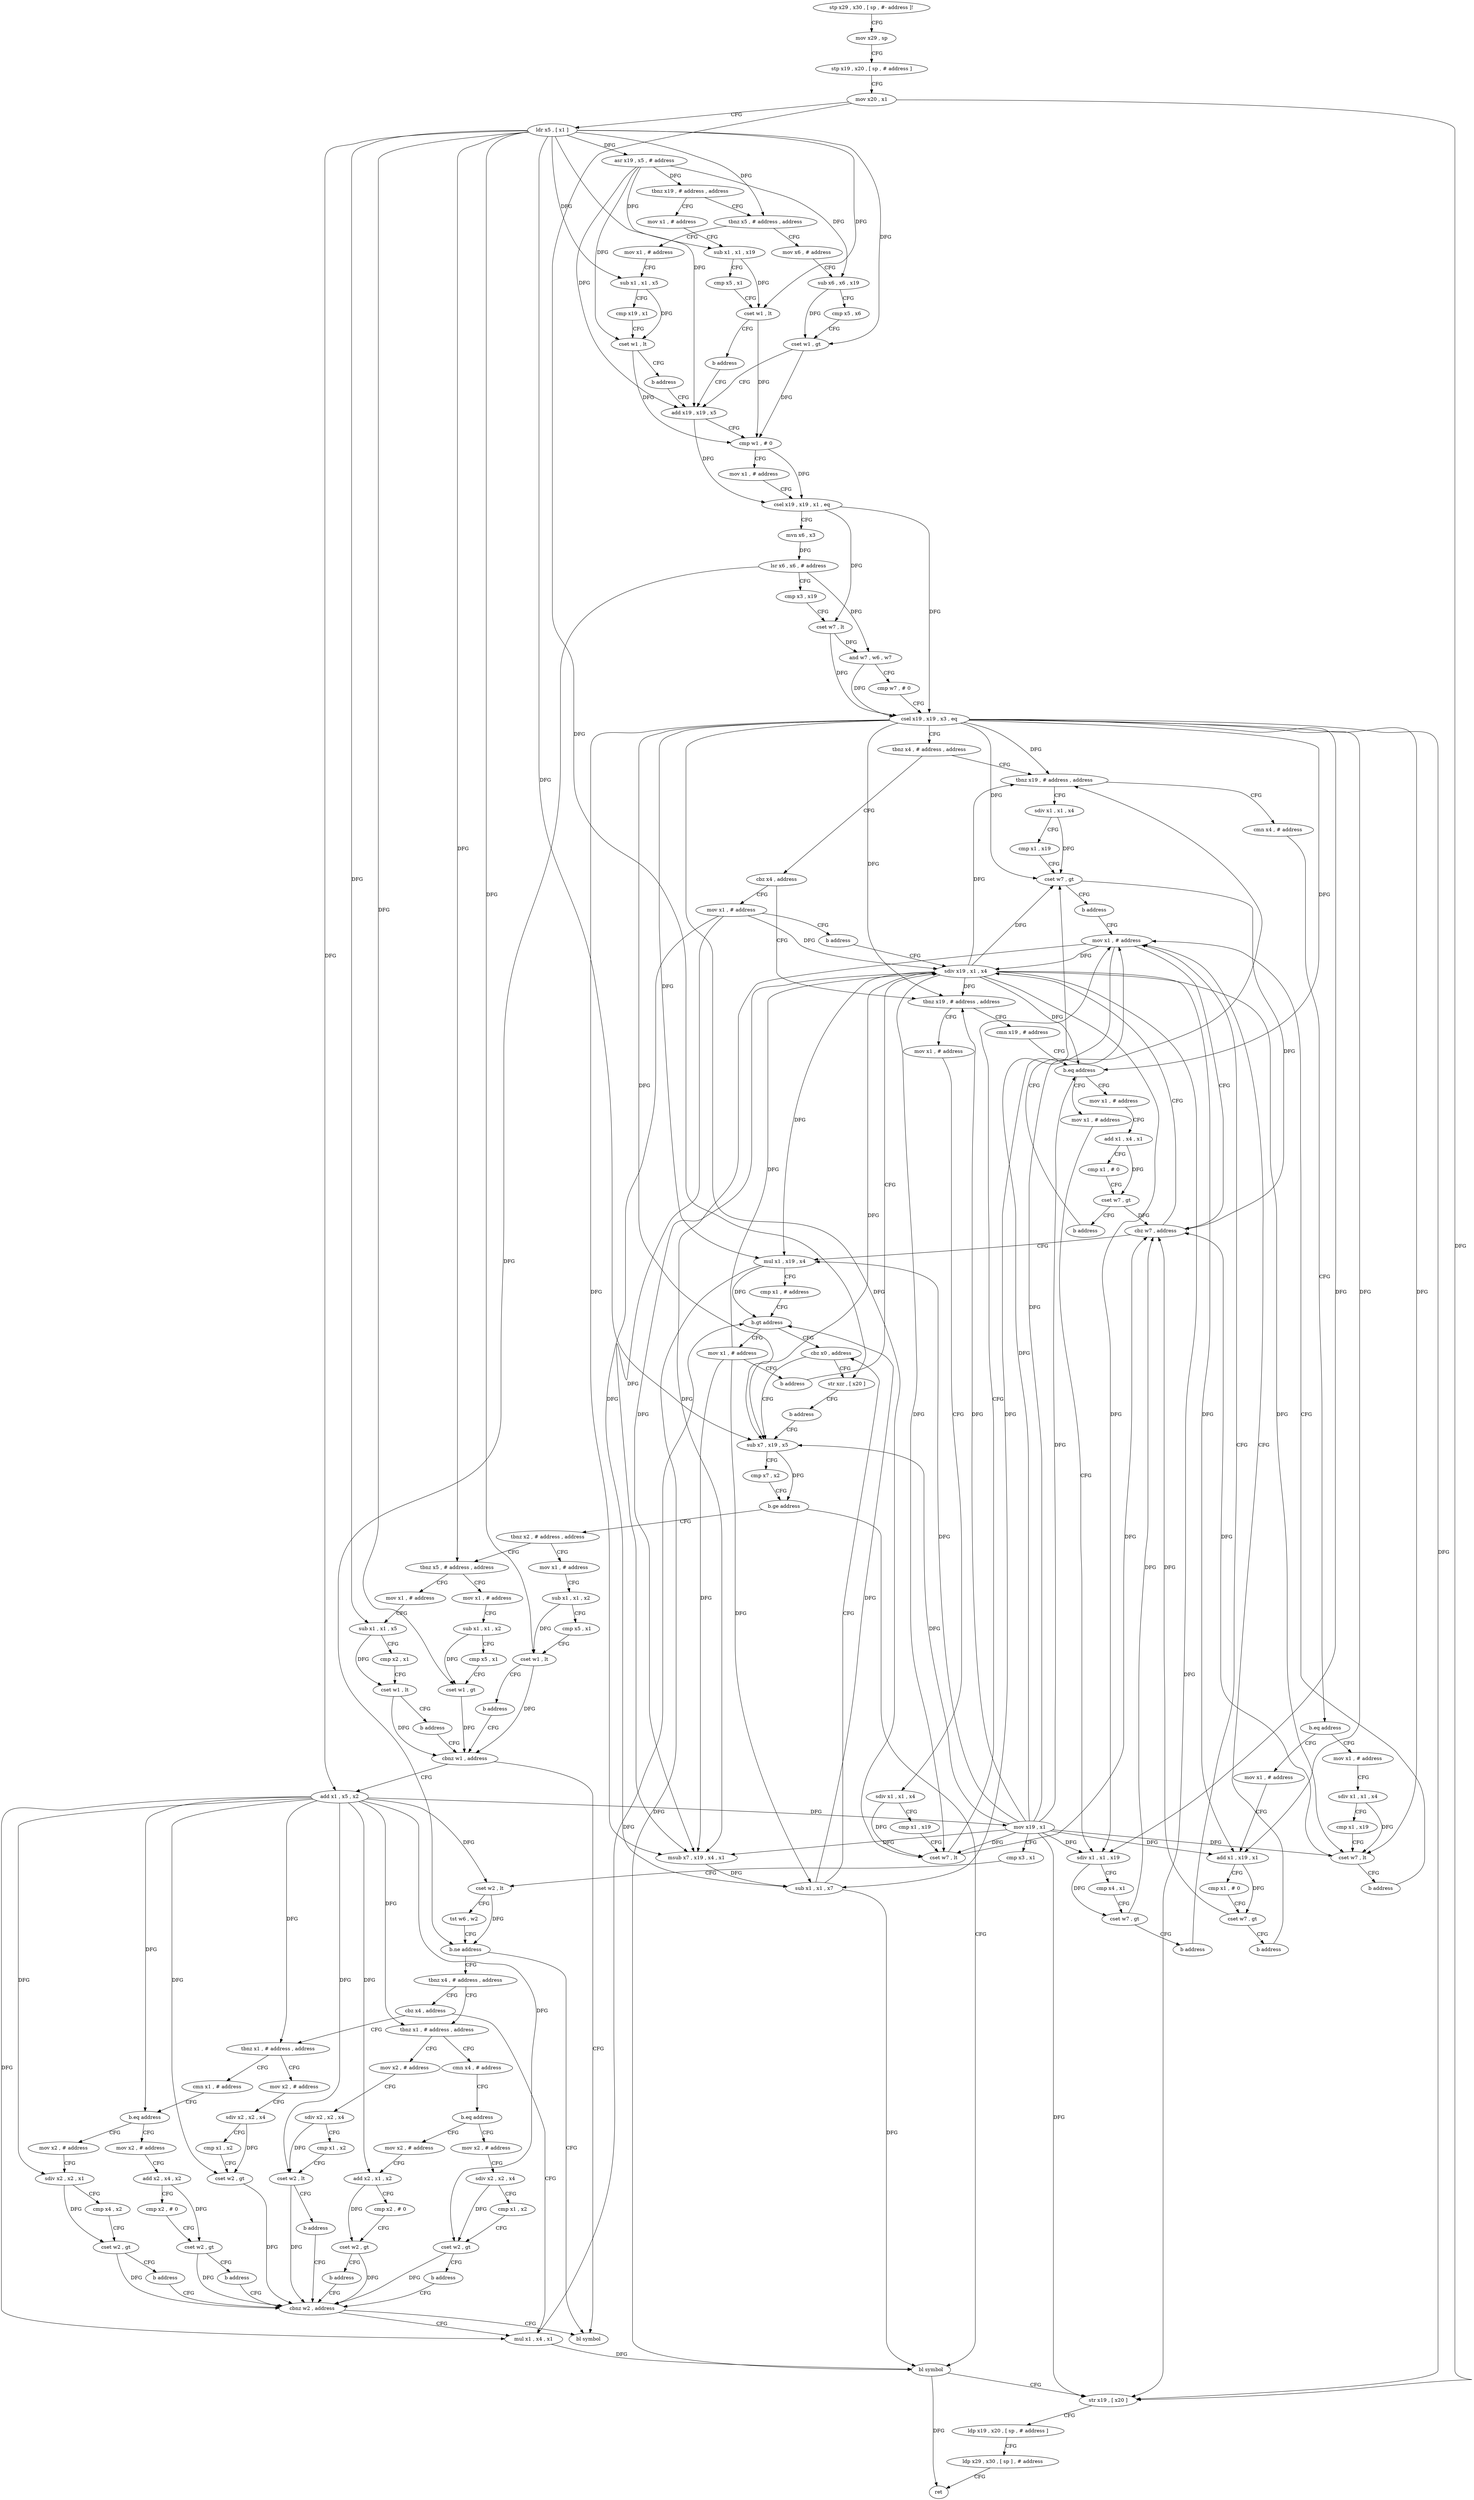 digraph "func" {
"4374724" [label = "stp x29 , x30 , [ sp , #- address ]!" ]
"4374728" [label = "mov x29 , sp" ]
"4374732" [label = "stp x19 , x20 , [ sp , # address ]" ]
"4374736" [label = "mov x20 , x1" ]
"4374740" [label = "ldr x5 , [ x1 ]" ]
"4374744" [label = "asr x19 , x5 , # address" ]
"4374748" [label = "tbnz x19 , # address , address" ]
"4374988" [label = "mov x1 , # address" ]
"4374752" [label = "tbnz x5 , # address , address" ]
"4374992" [label = "sub x1 , x1 , x19" ]
"4374996" [label = "cmp x5 , x1" ]
"4375000" [label = "cset w1 , lt" ]
"4375004" [label = "b address" ]
"4374772" [label = "add x19 , x19 , x5" ]
"4375008" [label = "mov x1 , # address" ]
"4374756" [label = "mov x6 , # address" ]
"4374776" [label = "cmp w1 , # 0" ]
"4374780" [label = "mov x1 , # address" ]
"4374784" [label = "csel x19 , x19 , x1 , eq" ]
"4374788" [label = "mvn x6 , x3" ]
"4374792" [label = "lsr x6 , x6 , # address" ]
"4374796" [label = "cmp x3 , x19" ]
"4374800" [label = "cset w7 , lt" ]
"4374804" [label = "and w7 , w6 , w7" ]
"4374808" [label = "cmp w7 , # 0" ]
"4374812" [label = "csel x19 , x19 , x3 , eq" ]
"4374816" [label = "tbnz x4 , # address , address" ]
"4375028" [label = "tbnz x19 , # address , address" ]
"4374820" [label = "cbz x4 , address" ]
"4375012" [label = "sub x1 , x1 , x5" ]
"4375016" [label = "cmp x19 , x1" ]
"4375020" [label = "cset w1 , lt" ]
"4375024" [label = "b address" ]
"4374760" [label = "sub x6 , x6 , x19" ]
"4374764" [label = "cmp x5 , x6" ]
"4374768" [label = "cset w1 , gt" ]
"4375060" [label = "sdiv x1 , x1 , x4" ]
"4375032" [label = "cmn x4 , # address" ]
"4375164" [label = "mov x1 , # address" ]
"4374824" [label = "tbnz x19 , # address , address" ]
"4375064" [label = "cmp x1 , x19" ]
"4375068" [label = "cset w7 , gt" ]
"4375072" [label = "b address" ]
"4374844" [label = "mov x1 , # address" ]
"4375036" [label = "b.eq address" ]
"4375076" [label = "mov x1 , # address" ]
"4375040" [label = "mov x1 , # address" ]
"4375168" [label = "b address" ]
"4374852" [label = "sdiv x19 , x1 , x4" ]
"4375096" [label = "cmn x19 , # address" ]
"4374828" [label = "mov x1 , # address" ]
"4374848" [label = "cbz w7 , address" ]
"4375144" [label = "mul x1 , x19 , x4" ]
"4375080" [label = "add x1 , x19 , x1" ]
"4375084" [label = "cmp x1 , # 0" ]
"4375088" [label = "cset w7 , gt" ]
"4375092" [label = "b address" ]
"4375044" [label = "sdiv x1 , x1 , x4" ]
"4375048" [label = "cmp x1 , x19" ]
"4375052" [label = "cset w7 , lt" ]
"4375056" [label = "b address" ]
"4374856" [label = "msub x7 , x19 , x4 , x1" ]
"4374860" [label = "sub x1 , x1 , x7" ]
"4374864" [label = "cbz x0 , address" ]
"4375100" [label = "b.eq address" ]
"4375124" [label = "mov x1 , # address" ]
"4375104" [label = "mov x1 , # address" ]
"4374832" [label = "sdiv x1 , x1 , x4" ]
"4374836" [label = "cmp x1 , x19" ]
"4374840" [label = "cset w7 , lt" ]
"4375148" [label = "cmp x1 , # address" ]
"4375152" [label = "b.gt address" ]
"4375156" [label = "mov x1 , # address" ]
"4375172" [label = "str xzr , [ x20 ]" ]
"4375176" [label = "b address" ]
"4374868" [label = "sub x7 , x19 , x5" ]
"4374872" [label = "cmp x7 , x2" ]
"4374876" [label = "b.ge address" ]
"4374968" [label = "bl symbol" ]
"4374880" [label = "tbnz x2 , # address , address" ]
"4375128" [label = "add x1 , x4 , x1" ]
"4375132" [label = "cmp x1 , # 0" ]
"4375136" [label = "cset w7 , gt" ]
"4375140" [label = "b address" ]
"4375108" [label = "sdiv x1 , x1 , x19" ]
"4375112" [label = "cmp x4 , x1" ]
"4375116" [label = "cset w7 , gt" ]
"4375120" [label = "b address" ]
"4375160" [label = "b address" ]
"4374972" [label = "str x19 , [ x20 ]" ]
"4374976" [label = "ldp x19 , x20 , [ sp , # address ]" ]
"4374980" [label = "ldp x29 , x30 , [ sp ] , # address" ]
"4374984" [label = "ret" ]
"4375180" [label = "mov x1 , # address" ]
"4374884" [label = "tbnz x5 , # address , address" ]
"4375184" [label = "sub x1 , x1 , x2" ]
"4375188" [label = "cmp x5 , x1" ]
"4375192" [label = "cset w1 , lt" ]
"4375196" [label = "b address" ]
"4374904" [label = "cbnz w1 , address" ]
"4375200" [label = "mov x1 , # address" ]
"4374888" [label = "mov x1 , # address" ]
"4375340" [label = "bl symbol" ]
"4374908" [label = "add x1 , x5 , x2" ]
"4375204" [label = "sub x1 , x1 , x5" ]
"4375208" [label = "cmp x2 , x1" ]
"4375212" [label = "cset w1 , lt" ]
"4375216" [label = "b address" ]
"4374892" [label = "sub x1 , x1 , x2" ]
"4374896" [label = "cmp x5 , x1" ]
"4374900" [label = "cset w1 , gt" ]
"4374912" [label = "mov x19 , x1" ]
"4374916" [label = "cmp x3 , x1" ]
"4374920" [label = "cset w2 , lt" ]
"4374924" [label = "tst w6 , w2" ]
"4374928" [label = "b.ne address" ]
"4374932" [label = "tbnz x4 , # address , address" ]
"4375220" [label = "tbnz x1 , # address , address" ]
"4374936" [label = "cbz x4 , address" ]
"4375252" [label = "mov x2 , # address" ]
"4375224" [label = "cmn x4 , # address" ]
"4374964" [label = "mul x1 , x4 , x1" ]
"4374940" [label = "tbnz x1 , # address , address" ]
"4375256" [label = "sdiv x2 , x2 , x4" ]
"4375260" [label = "cmp x1 , x2" ]
"4375264" [label = "cset w2 , lt" ]
"4375268" [label = "b address" ]
"4374960" [label = "cbnz w2 , address" ]
"4375228" [label = "b.eq address" ]
"4375272" [label = "mov x2 , # address" ]
"4375232" [label = "mov x2 , # address" ]
"4375292" [label = "cmn x1 , # address" ]
"4374944" [label = "mov x2 , # address" ]
"4375276" [label = "add x2 , x1 , x2" ]
"4375280" [label = "cmp x2 , # 0" ]
"4375284" [label = "cset w2 , gt" ]
"4375288" [label = "b address" ]
"4375236" [label = "sdiv x2 , x2 , x4" ]
"4375240" [label = "cmp x1 , x2" ]
"4375244" [label = "cset w2 , gt" ]
"4375248" [label = "b address" ]
"4375296" [label = "b.eq address" ]
"4375320" [label = "mov x2 , # address" ]
"4375300" [label = "mov x2 , # address" ]
"4374948" [label = "sdiv x2 , x2 , x4" ]
"4374952" [label = "cmp x1 , x2" ]
"4374956" [label = "cset w2 , gt" ]
"4375324" [label = "add x2 , x4 , x2" ]
"4375328" [label = "cmp x2 , # 0" ]
"4375332" [label = "cset w2 , gt" ]
"4375336" [label = "b address" ]
"4375304" [label = "sdiv x2 , x2 , x1" ]
"4375308" [label = "cmp x4 , x2" ]
"4375312" [label = "cset w2 , gt" ]
"4375316" [label = "b address" ]
"4374724" -> "4374728" [ label = "CFG" ]
"4374728" -> "4374732" [ label = "CFG" ]
"4374732" -> "4374736" [ label = "CFG" ]
"4374736" -> "4374740" [ label = "CFG" ]
"4374736" -> "4375172" [ label = "DFG" ]
"4374736" -> "4374972" [ label = "DFG" ]
"4374740" -> "4374744" [ label = "DFG" ]
"4374740" -> "4375000" [ label = "DFG" ]
"4374740" -> "4374752" [ label = "DFG" ]
"4374740" -> "4375012" [ label = "DFG" ]
"4374740" -> "4374768" [ label = "DFG" ]
"4374740" -> "4374772" [ label = "DFG" ]
"4374740" -> "4374868" [ label = "DFG" ]
"4374740" -> "4375192" [ label = "DFG" ]
"4374740" -> "4374884" [ label = "DFG" ]
"4374740" -> "4375204" [ label = "DFG" ]
"4374740" -> "4374900" [ label = "DFG" ]
"4374740" -> "4374908" [ label = "DFG" ]
"4374744" -> "4374748" [ label = "DFG" ]
"4374744" -> "4374992" [ label = "DFG" ]
"4374744" -> "4375020" [ label = "DFG" ]
"4374744" -> "4374760" [ label = "DFG" ]
"4374744" -> "4374772" [ label = "DFG" ]
"4374748" -> "4374988" [ label = "CFG" ]
"4374748" -> "4374752" [ label = "CFG" ]
"4374988" -> "4374992" [ label = "CFG" ]
"4374752" -> "4375008" [ label = "CFG" ]
"4374752" -> "4374756" [ label = "CFG" ]
"4374992" -> "4374996" [ label = "CFG" ]
"4374992" -> "4375000" [ label = "DFG" ]
"4374996" -> "4375000" [ label = "CFG" ]
"4375000" -> "4375004" [ label = "CFG" ]
"4375000" -> "4374776" [ label = "DFG" ]
"4375004" -> "4374772" [ label = "CFG" ]
"4374772" -> "4374776" [ label = "CFG" ]
"4374772" -> "4374784" [ label = "DFG" ]
"4375008" -> "4375012" [ label = "CFG" ]
"4374756" -> "4374760" [ label = "CFG" ]
"4374776" -> "4374780" [ label = "CFG" ]
"4374776" -> "4374784" [ label = "DFG" ]
"4374780" -> "4374784" [ label = "CFG" ]
"4374784" -> "4374788" [ label = "CFG" ]
"4374784" -> "4374800" [ label = "DFG" ]
"4374784" -> "4374812" [ label = "DFG" ]
"4374788" -> "4374792" [ label = "DFG" ]
"4374792" -> "4374796" [ label = "CFG" ]
"4374792" -> "4374804" [ label = "DFG" ]
"4374792" -> "4374928" [ label = "DFG" ]
"4374796" -> "4374800" [ label = "CFG" ]
"4374800" -> "4374804" [ label = "DFG" ]
"4374800" -> "4374812" [ label = "DFG" ]
"4374804" -> "4374808" [ label = "CFG" ]
"4374804" -> "4374812" [ label = "DFG" ]
"4374808" -> "4374812" [ label = "CFG" ]
"4374812" -> "4374816" [ label = "CFG" ]
"4374812" -> "4375028" [ label = "DFG" ]
"4374812" -> "4375068" [ label = "DFG" ]
"4374812" -> "4374824" [ label = "DFG" ]
"4374812" -> "4375080" [ label = "DFG" ]
"4374812" -> "4375052" [ label = "DFG" ]
"4374812" -> "4374856" [ label = "DFG" ]
"4374812" -> "4375100" [ label = "DFG" ]
"4374812" -> "4374840" [ label = "DFG" ]
"4374812" -> "4375108" [ label = "DFG" ]
"4374812" -> "4374868" [ label = "DFG" ]
"4374812" -> "4375144" [ label = "DFG" ]
"4374812" -> "4374972" [ label = "DFG" ]
"4374816" -> "4375028" [ label = "CFG" ]
"4374816" -> "4374820" [ label = "CFG" ]
"4375028" -> "4375060" [ label = "CFG" ]
"4375028" -> "4375032" [ label = "CFG" ]
"4374820" -> "4375164" [ label = "CFG" ]
"4374820" -> "4374824" [ label = "CFG" ]
"4375012" -> "4375016" [ label = "CFG" ]
"4375012" -> "4375020" [ label = "DFG" ]
"4375016" -> "4375020" [ label = "CFG" ]
"4375020" -> "4375024" [ label = "CFG" ]
"4375020" -> "4374776" [ label = "DFG" ]
"4375024" -> "4374772" [ label = "CFG" ]
"4374760" -> "4374764" [ label = "CFG" ]
"4374760" -> "4374768" [ label = "DFG" ]
"4374764" -> "4374768" [ label = "CFG" ]
"4374768" -> "4374772" [ label = "CFG" ]
"4374768" -> "4374776" [ label = "DFG" ]
"4375060" -> "4375064" [ label = "CFG" ]
"4375060" -> "4375068" [ label = "DFG" ]
"4375032" -> "4375036" [ label = "CFG" ]
"4375164" -> "4375168" [ label = "CFG" ]
"4375164" -> "4374852" [ label = "DFG" ]
"4375164" -> "4374856" [ label = "DFG" ]
"4375164" -> "4374860" [ label = "DFG" ]
"4374824" -> "4375096" [ label = "CFG" ]
"4374824" -> "4374828" [ label = "CFG" ]
"4375064" -> "4375068" [ label = "CFG" ]
"4375068" -> "4375072" [ label = "CFG" ]
"4375068" -> "4374848" [ label = "DFG" ]
"4375072" -> "4374844" [ label = "CFG" ]
"4374844" -> "4374848" [ label = "CFG" ]
"4374844" -> "4374852" [ label = "DFG" ]
"4374844" -> "4374856" [ label = "DFG" ]
"4374844" -> "4374860" [ label = "DFG" ]
"4375036" -> "4375076" [ label = "CFG" ]
"4375036" -> "4375040" [ label = "CFG" ]
"4375076" -> "4375080" [ label = "CFG" ]
"4375040" -> "4375044" [ label = "CFG" ]
"4375168" -> "4374852" [ label = "CFG" ]
"4374852" -> "4374856" [ label = "DFG" ]
"4374852" -> "4375028" [ label = "DFG" ]
"4374852" -> "4375068" [ label = "DFG" ]
"4374852" -> "4374824" [ label = "DFG" ]
"4374852" -> "4375080" [ label = "DFG" ]
"4374852" -> "4375052" [ label = "DFG" ]
"4374852" -> "4375100" [ label = "DFG" ]
"4374852" -> "4374840" [ label = "DFG" ]
"4374852" -> "4375108" [ label = "DFG" ]
"4374852" -> "4374868" [ label = "DFG" ]
"4374852" -> "4375144" [ label = "DFG" ]
"4374852" -> "4374972" [ label = "DFG" ]
"4375096" -> "4375100" [ label = "CFG" ]
"4374828" -> "4374832" [ label = "CFG" ]
"4374848" -> "4375144" [ label = "CFG" ]
"4374848" -> "4374852" [ label = "CFG" ]
"4375144" -> "4375148" [ label = "CFG" ]
"4375144" -> "4375152" [ label = "DFG" ]
"4375144" -> "4374968" [ label = "DFG" ]
"4375080" -> "4375084" [ label = "CFG" ]
"4375080" -> "4375088" [ label = "DFG" ]
"4375084" -> "4375088" [ label = "CFG" ]
"4375088" -> "4375092" [ label = "CFG" ]
"4375088" -> "4374848" [ label = "DFG" ]
"4375092" -> "4374844" [ label = "CFG" ]
"4375044" -> "4375048" [ label = "CFG" ]
"4375044" -> "4375052" [ label = "DFG" ]
"4375048" -> "4375052" [ label = "CFG" ]
"4375052" -> "4375056" [ label = "CFG" ]
"4375052" -> "4374848" [ label = "DFG" ]
"4375056" -> "4374844" [ label = "CFG" ]
"4374856" -> "4374860" [ label = "DFG" ]
"4374860" -> "4374864" [ label = "CFG" ]
"4374860" -> "4375152" [ label = "DFG" ]
"4374860" -> "4374968" [ label = "DFG" ]
"4374864" -> "4375172" [ label = "CFG" ]
"4374864" -> "4374868" [ label = "CFG" ]
"4375100" -> "4375124" [ label = "CFG" ]
"4375100" -> "4375104" [ label = "CFG" ]
"4375124" -> "4375128" [ label = "CFG" ]
"4375104" -> "4375108" [ label = "CFG" ]
"4374832" -> "4374836" [ label = "CFG" ]
"4374832" -> "4374840" [ label = "DFG" ]
"4374836" -> "4374840" [ label = "CFG" ]
"4374840" -> "4374844" [ label = "CFG" ]
"4374840" -> "4374848" [ label = "DFG" ]
"4375148" -> "4375152" [ label = "CFG" ]
"4375152" -> "4374864" [ label = "CFG" ]
"4375152" -> "4375156" [ label = "CFG" ]
"4375156" -> "4375160" [ label = "CFG" ]
"4375156" -> "4374852" [ label = "DFG" ]
"4375156" -> "4374856" [ label = "DFG" ]
"4375156" -> "4374860" [ label = "DFG" ]
"4375172" -> "4375176" [ label = "CFG" ]
"4375176" -> "4374868" [ label = "CFG" ]
"4374868" -> "4374872" [ label = "CFG" ]
"4374868" -> "4374876" [ label = "DFG" ]
"4374872" -> "4374876" [ label = "CFG" ]
"4374876" -> "4374968" [ label = "CFG" ]
"4374876" -> "4374880" [ label = "CFG" ]
"4374968" -> "4374972" [ label = "CFG" ]
"4374968" -> "4374984" [ label = "DFG" ]
"4374880" -> "4375180" [ label = "CFG" ]
"4374880" -> "4374884" [ label = "CFG" ]
"4375128" -> "4375132" [ label = "CFG" ]
"4375128" -> "4375136" [ label = "DFG" ]
"4375132" -> "4375136" [ label = "CFG" ]
"4375136" -> "4375140" [ label = "CFG" ]
"4375136" -> "4374848" [ label = "DFG" ]
"4375140" -> "4374844" [ label = "CFG" ]
"4375108" -> "4375112" [ label = "CFG" ]
"4375108" -> "4375116" [ label = "DFG" ]
"4375112" -> "4375116" [ label = "CFG" ]
"4375116" -> "4375120" [ label = "CFG" ]
"4375116" -> "4374848" [ label = "DFG" ]
"4375120" -> "4374844" [ label = "CFG" ]
"4375160" -> "4374852" [ label = "CFG" ]
"4374972" -> "4374976" [ label = "CFG" ]
"4374976" -> "4374980" [ label = "CFG" ]
"4374980" -> "4374984" [ label = "CFG" ]
"4375180" -> "4375184" [ label = "CFG" ]
"4374884" -> "4375200" [ label = "CFG" ]
"4374884" -> "4374888" [ label = "CFG" ]
"4375184" -> "4375188" [ label = "CFG" ]
"4375184" -> "4375192" [ label = "DFG" ]
"4375188" -> "4375192" [ label = "CFG" ]
"4375192" -> "4375196" [ label = "CFG" ]
"4375192" -> "4374904" [ label = "DFG" ]
"4375196" -> "4374904" [ label = "CFG" ]
"4374904" -> "4375340" [ label = "CFG" ]
"4374904" -> "4374908" [ label = "CFG" ]
"4375200" -> "4375204" [ label = "CFG" ]
"4374888" -> "4374892" [ label = "CFG" ]
"4374908" -> "4374912" [ label = "DFG" ]
"4374908" -> "4374920" [ label = "DFG" ]
"4374908" -> "4375220" [ label = "DFG" ]
"4374908" -> "4375264" [ label = "DFG" ]
"4374908" -> "4374964" [ label = "DFG" ]
"4374908" -> "4374940" [ label = "DFG" ]
"4374908" -> "4375276" [ label = "DFG" ]
"4374908" -> "4375244" [ label = "DFG" ]
"4374908" -> "4375296" [ label = "DFG" ]
"4374908" -> "4374956" [ label = "DFG" ]
"4374908" -> "4375304" [ label = "DFG" ]
"4375204" -> "4375208" [ label = "CFG" ]
"4375204" -> "4375212" [ label = "DFG" ]
"4375208" -> "4375212" [ label = "CFG" ]
"4375212" -> "4375216" [ label = "CFG" ]
"4375212" -> "4374904" [ label = "DFG" ]
"4375216" -> "4374904" [ label = "CFG" ]
"4374892" -> "4374896" [ label = "CFG" ]
"4374892" -> "4374900" [ label = "DFG" ]
"4374896" -> "4374900" [ label = "CFG" ]
"4374900" -> "4374904" [ label = "DFG" ]
"4374912" -> "4374916" [ label = "CFG" ]
"4374912" -> "4375028" [ label = "DFG" ]
"4374912" -> "4375068" [ label = "DFG" ]
"4374912" -> "4374824" [ label = "DFG" ]
"4374912" -> "4375080" [ label = "DFG" ]
"4374912" -> "4375052" [ label = "DFG" ]
"4374912" -> "4375100" [ label = "DFG" ]
"4374912" -> "4374840" [ label = "DFG" ]
"4374912" -> "4375108" [ label = "DFG" ]
"4374912" -> "4374972" [ label = "DFG" ]
"4374912" -> "4374856" [ label = "DFG" ]
"4374912" -> "4374868" [ label = "DFG" ]
"4374912" -> "4375144" [ label = "DFG" ]
"4374916" -> "4374920" [ label = "CFG" ]
"4374920" -> "4374924" [ label = "CFG" ]
"4374920" -> "4374928" [ label = "DFG" ]
"4374924" -> "4374928" [ label = "CFG" ]
"4374928" -> "4375340" [ label = "CFG" ]
"4374928" -> "4374932" [ label = "CFG" ]
"4374932" -> "4375220" [ label = "CFG" ]
"4374932" -> "4374936" [ label = "CFG" ]
"4375220" -> "4375252" [ label = "CFG" ]
"4375220" -> "4375224" [ label = "CFG" ]
"4374936" -> "4374964" [ label = "CFG" ]
"4374936" -> "4374940" [ label = "CFG" ]
"4375252" -> "4375256" [ label = "CFG" ]
"4375224" -> "4375228" [ label = "CFG" ]
"4374964" -> "4374968" [ label = "DFG" ]
"4374964" -> "4375152" [ label = "DFG" ]
"4374940" -> "4375292" [ label = "CFG" ]
"4374940" -> "4374944" [ label = "CFG" ]
"4375256" -> "4375260" [ label = "CFG" ]
"4375256" -> "4375264" [ label = "DFG" ]
"4375260" -> "4375264" [ label = "CFG" ]
"4375264" -> "4375268" [ label = "CFG" ]
"4375264" -> "4374960" [ label = "DFG" ]
"4375268" -> "4374960" [ label = "CFG" ]
"4374960" -> "4375340" [ label = "CFG" ]
"4374960" -> "4374964" [ label = "CFG" ]
"4375228" -> "4375272" [ label = "CFG" ]
"4375228" -> "4375232" [ label = "CFG" ]
"4375272" -> "4375276" [ label = "CFG" ]
"4375232" -> "4375236" [ label = "CFG" ]
"4375292" -> "4375296" [ label = "CFG" ]
"4374944" -> "4374948" [ label = "CFG" ]
"4375276" -> "4375280" [ label = "CFG" ]
"4375276" -> "4375284" [ label = "DFG" ]
"4375280" -> "4375284" [ label = "CFG" ]
"4375284" -> "4375288" [ label = "CFG" ]
"4375284" -> "4374960" [ label = "DFG" ]
"4375288" -> "4374960" [ label = "CFG" ]
"4375236" -> "4375240" [ label = "CFG" ]
"4375236" -> "4375244" [ label = "DFG" ]
"4375240" -> "4375244" [ label = "CFG" ]
"4375244" -> "4375248" [ label = "CFG" ]
"4375244" -> "4374960" [ label = "DFG" ]
"4375248" -> "4374960" [ label = "CFG" ]
"4375296" -> "4375320" [ label = "CFG" ]
"4375296" -> "4375300" [ label = "CFG" ]
"4375320" -> "4375324" [ label = "CFG" ]
"4375300" -> "4375304" [ label = "CFG" ]
"4374948" -> "4374952" [ label = "CFG" ]
"4374948" -> "4374956" [ label = "DFG" ]
"4374952" -> "4374956" [ label = "CFG" ]
"4374956" -> "4374960" [ label = "DFG" ]
"4375324" -> "4375328" [ label = "CFG" ]
"4375324" -> "4375332" [ label = "DFG" ]
"4375328" -> "4375332" [ label = "CFG" ]
"4375332" -> "4375336" [ label = "CFG" ]
"4375332" -> "4374960" [ label = "DFG" ]
"4375336" -> "4374960" [ label = "CFG" ]
"4375304" -> "4375308" [ label = "CFG" ]
"4375304" -> "4375312" [ label = "DFG" ]
"4375308" -> "4375312" [ label = "CFG" ]
"4375312" -> "4375316" [ label = "CFG" ]
"4375312" -> "4374960" [ label = "DFG" ]
"4375316" -> "4374960" [ label = "CFG" ]
}
